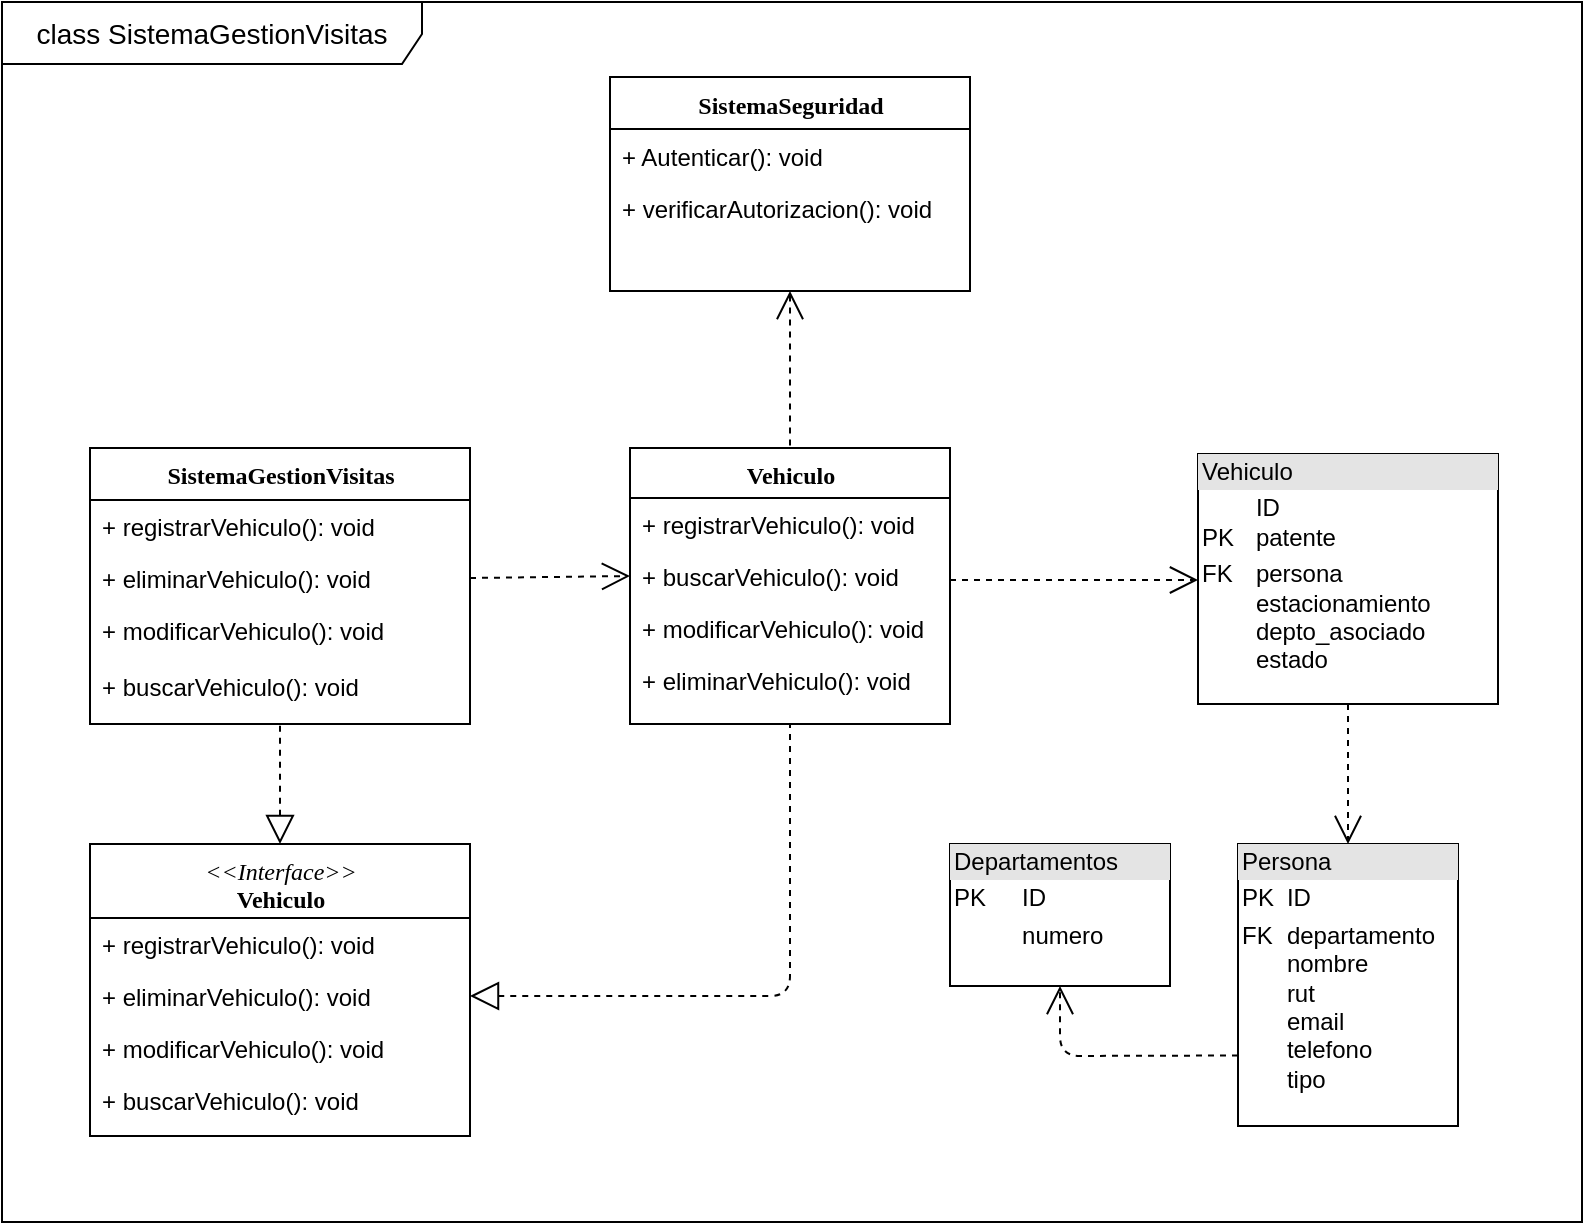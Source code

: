<mxfile version="10.6.7" type="device"><diagram name="Page-1" id="9f46799a-70d6-7492-0946-bef42562c5a5"><mxGraphModel dx="1400" dy="672" grid="1" gridSize="10" guides="1" tooltips="1" connect="1" arrows="1" fold="1" page="1" pageScale="1" pageWidth="1100" pageHeight="850" background="#ffffff" math="0" shadow="0"><root><mxCell id="0"/><mxCell id="1" parent="0"/><mxCell id="GkAajKtFIGLuhse4K5WX-2" value="&lt;font style=&quot;font-size: 14px&quot;&gt;class SistemaGestionVisitas&lt;/font&gt;" style="shape=umlFrame;whiteSpace=wrap;html=1;width=210;height=31;" parent="1" vertex="1"><mxGeometry x="40" y="80" width="790" height="610" as="geometry"/></mxCell><mxCell id="78961159f06e98e8-17" value="SistemaSeguridad" style="swimlane;html=1;fontStyle=1;align=center;verticalAlign=top;childLayout=stackLayout;horizontal=1;startSize=26;horizontalStack=0;resizeParent=1;resizeLast=0;collapsible=1;marginBottom=0;swimlaneFillColor=#ffffff;rounded=0;shadow=0;comic=0;labelBackgroundColor=none;strokeColor=#000000;strokeWidth=1;fillColor=none;fontFamily=Verdana;fontSize=12;fontColor=#000000;" parent="1" vertex="1"><mxGeometry x="344" y="117.5" width="180" height="107" as="geometry"/></mxCell><mxCell id="78961159f06e98e8-20" value="+ Autenticar(): void" style="text;html=1;strokeColor=none;fillColor=none;align=left;verticalAlign=top;spacingLeft=4;spacingRight=4;whiteSpace=wrap;overflow=hidden;rotatable=0;points=[[0,0.5],[1,0.5]];portConstraint=eastwest;" parent="78961159f06e98e8-17" vertex="1"><mxGeometry y="26" width="180" height="26" as="geometry"/></mxCell><mxCell id="78961159f06e98e8-27" value="+ verificarAutorizacion(): void" style="text;html=1;strokeColor=none;fillColor=none;align=left;verticalAlign=top;spacingLeft=4;spacingRight=4;whiteSpace=wrap;overflow=hidden;rotatable=0;points=[[0,0.5],[1,0.5]];portConstraint=eastwest;" parent="78961159f06e98e8-17" vertex="1"><mxGeometry y="52" width="180" height="26" as="geometry"/></mxCell><mxCell id="78961159f06e98e8-69" value="Vehiculo" style="swimlane;html=1;fontStyle=1;align=center;verticalAlign=top;childLayout=stackLayout;horizontal=1;startSize=25;horizontalStack=0;resizeParent=1;resizeLast=0;collapsible=1;marginBottom=0;swimlaneFillColor=#ffffff;rounded=0;shadow=0;comic=0;labelBackgroundColor=none;strokeColor=#000000;strokeWidth=1;fillColor=none;fontFamily=Verdana;fontSize=12;fontColor=#000000;" parent="1" vertex="1"><mxGeometry x="354" y="303" width="160" height="138" as="geometry"/></mxCell><mxCell id="ipyEARP5-KEgsoyCmI8W-16" value="+ registrarVehiculo(): void" style="text;html=1;strokeColor=none;fillColor=none;align=left;verticalAlign=top;spacingLeft=4;spacingRight=4;whiteSpace=wrap;overflow=hidden;rotatable=0;points=[[0,0.5],[1,0.5]];portConstraint=eastwest;" parent="78961159f06e98e8-69" vertex="1"><mxGeometry y="25" width="160" height="26" as="geometry"/></mxCell><mxCell id="ipyEARP5-KEgsoyCmI8W-19" value="+ buscarVehiculo(): void" style="text;html=1;strokeColor=none;fillColor=none;align=left;verticalAlign=top;spacingLeft=4;spacingRight=4;whiteSpace=wrap;overflow=hidden;rotatable=0;points=[[0,0.5],[1,0.5]];portConstraint=eastwest;" parent="78961159f06e98e8-69" vertex="1"><mxGeometry y="51" width="160" height="26" as="geometry"/></mxCell><mxCell id="ipyEARP5-KEgsoyCmI8W-18" value="+ modificarVehiculo(): void" style="text;html=1;strokeColor=none;fillColor=none;align=left;verticalAlign=top;spacingLeft=4;spacingRight=4;whiteSpace=wrap;overflow=hidden;rotatable=0;points=[[0,0.5],[1,0.5]];portConstraint=eastwest;" parent="78961159f06e98e8-69" vertex="1"><mxGeometry y="77" width="160" height="26" as="geometry"/></mxCell><mxCell id="ipyEARP5-KEgsoyCmI8W-17" value="+ eliminarVehiculo(): void" style="text;html=1;strokeColor=none;fillColor=none;align=left;verticalAlign=top;spacingLeft=4;spacingRight=4;whiteSpace=wrap;overflow=hidden;rotatable=0;points=[[0,0.5],[1,0.5]];portConstraint=eastwest;" parent="78961159f06e98e8-69" vertex="1"><mxGeometry y="103" width="160" height="26" as="geometry"/></mxCell><mxCell id="ipyEARP5-KEgsoyCmI8W-5" value="SistemaGestionVisitas" style="swimlane;html=1;fontStyle=1;align=center;verticalAlign=top;childLayout=stackLayout;horizontal=1;startSize=26;horizontalStack=0;resizeParent=1;resizeLast=0;collapsible=1;marginBottom=0;swimlaneFillColor=#ffffff;rounded=0;shadow=0;comic=0;labelBackgroundColor=none;strokeColor=#000000;strokeWidth=1;fillColor=none;fontFamily=Verdana;fontSize=12;fontColor=#000000;" parent="1" vertex="1"><mxGeometry x="84" y="303" width="190" height="138" as="geometry"/></mxCell><mxCell id="ipyEARP5-KEgsoyCmI8W-6" value="+ registrarVehiculo(): void" style="text;html=1;strokeColor=none;fillColor=none;align=left;verticalAlign=top;spacingLeft=4;spacingRight=4;whiteSpace=wrap;overflow=hidden;rotatable=0;points=[[0,0.5],[1,0.5]];portConstraint=eastwest;" parent="ipyEARP5-KEgsoyCmI8W-5" vertex="1"><mxGeometry y="26" width="190" height="26" as="geometry"/></mxCell><mxCell id="ipyEARP5-KEgsoyCmI8W-7" value="+ eliminarVehiculo(): void" style="text;html=1;strokeColor=none;fillColor=none;align=left;verticalAlign=top;spacingLeft=4;spacingRight=4;whiteSpace=wrap;overflow=hidden;rotatable=0;points=[[0,0.5],[1,0.5]];portConstraint=eastwest;" parent="ipyEARP5-KEgsoyCmI8W-5" vertex="1"><mxGeometry y="52" width="190" height="26" as="geometry"/></mxCell><mxCell id="ipyEARP5-KEgsoyCmI8W-8" value="+ modificarVehiculo(): void" style="text;html=1;strokeColor=none;fillColor=none;align=left;verticalAlign=top;spacingLeft=4;spacingRight=4;whiteSpace=wrap;overflow=hidden;rotatable=0;points=[[0,0.5],[1,0.5]];portConstraint=eastwest;" parent="ipyEARP5-KEgsoyCmI8W-5" vertex="1"><mxGeometry y="78" width="190" height="26" as="geometry"/></mxCell><mxCell id="ipyEARP5-KEgsoyCmI8W-10" value="+ buscarVehiculo(): void" style="text;html=1;strokeColor=none;fillColor=none;align=left;verticalAlign=top;spacingLeft=4;spacingRight=4;whiteSpace=wrap;overflow=hidden;rotatable=0;points=[[0,0.5],[1,0.5]];portConstraint=eastwest;" parent="1" vertex="1"><mxGeometry x="84" y="408.5" width="190" height="26" as="geometry"/></mxCell><mxCell id="ipyEARP5-KEgsoyCmI8W-11" value="&lt;i style=&quot;font-weight: normal&quot;&gt;&lt;font style=&quot;font-size: 12px&quot;&gt;&amp;lt;&amp;lt;Interface&amp;gt;&amp;gt;&lt;/font&gt;&lt;/i&gt;&lt;br&gt;Vehiculo" style="swimlane;html=1;fontStyle=1;align=center;verticalAlign=top;childLayout=stackLayout;horizontal=1;startSize=37;horizontalStack=0;resizeParent=1;resizeLast=0;collapsible=1;marginBottom=0;swimlaneFillColor=#ffffff;rounded=0;shadow=0;comic=0;labelBackgroundColor=none;strokeColor=#000000;strokeWidth=1;fillColor=none;fontFamily=Verdana;fontSize=12;fontColor=#000000;" parent="1" vertex="1"><mxGeometry x="84" y="501" width="190" height="146" as="geometry"/></mxCell><mxCell id="ipyEARP5-KEgsoyCmI8W-12" value="+ registrarVehiculo(): void" style="text;html=1;strokeColor=none;fillColor=none;align=left;verticalAlign=top;spacingLeft=4;spacingRight=4;whiteSpace=wrap;overflow=hidden;rotatable=0;points=[[0,0.5],[1,0.5]];portConstraint=eastwest;" parent="ipyEARP5-KEgsoyCmI8W-11" vertex="1"><mxGeometry y="37" width="190" height="26" as="geometry"/></mxCell><mxCell id="ipyEARP5-KEgsoyCmI8W-13" value="+ eliminarVehiculo(): void" style="text;html=1;strokeColor=none;fillColor=none;align=left;verticalAlign=top;spacingLeft=4;spacingRight=4;whiteSpace=wrap;overflow=hidden;rotatable=0;points=[[0,0.5],[1,0.5]];portConstraint=eastwest;" parent="ipyEARP5-KEgsoyCmI8W-11" vertex="1"><mxGeometry y="63" width="190" height="26" as="geometry"/></mxCell><mxCell id="ipyEARP5-KEgsoyCmI8W-14" value="+ modificarVehiculo(): void" style="text;html=1;strokeColor=none;fillColor=none;align=left;verticalAlign=top;spacingLeft=4;spacingRight=4;whiteSpace=wrap;overflow=hidden;rotatable=0;points=[[0,0.5],[1,0.5]];portConstraint=eastwest;" parent="ipyEARP5-KEgsoyCmI8W-11" vertex="1"><mxGeometry y="89" width="190" height="26" as="geometry"/></mxCell><mxCell id="ipyEARP5-KEgsoyCmI8W-15" value="+ buscarVehiculo(): void" style="text;html=1;strokeColor=none;fillColor=none;align=left;verticalAlign=top;spacingLeft=4;spacingRight=4;whiteSpace=wrap;overflow=hidden;rotatable=0;points=[[0,0.5],[1,0.5]];portConstraint=eastwest;" parent="ipyEARP5-KEgsoyCmI8W-11" vertex="1"><mxGeometry y="115" width="190" height="26" as="geometry"/></mxCell><mxCell id="ipyEARP5-KEgsoyCmI8W-20" value="" style="endArrow=none;html=1;exitX=1;exitY=0.5;exitDx=0;exitDy=0;endSize=6;endFill=0;startArrow=block;startFill=0;startSize=12;dashed=1;entryX=0.5;entryY=1;entryDx=0;entryDy=0;" parent="1" source="ipyEARP5-KEgsoyCmI8W-13" target="78961159f06e98e8-69" edge="1"><mxGeometry width="50" height="50" relative="1" as="geometry"><mxPoint x="384" y="620" as="sourcePoint"/><mxPoint x="434" y="450" as="targetPoint"/><Array as="points"><mxPoint x="434" y="577"/></Array></mxGeometry></mxCell><mxCell id="ipyEARP5-KEgsoyCmI8W-22" value="" style="endArrow=none;html=1;dashed=1;exitX=0.5;exitY=1;exitDx=0;exitDy=0;entryX=0.5;entryY=0;entryDx=0;entryDy=0;startArrow=open;startFill=0;startSize=12;" parent="1" source="78961159f06e98e8-17" target="78961159f06e98e8-69" edge="1"><mxGeometry width="50" height="50" relative="1" as="geometry"><mxPoint x="544" y="114" as="sourcePoint"/><mxPoint x="594" y="64" as="targetPoint"/></mxGeometry></mxCell><mxCell id="ipyEARP5-KEgsoyCmI8W-26" value="&lt;div style=&quot;box-sizing: border-box ; width: 100% ; background: #e4e4e4 ; padding: 2px&quot;&gt;Vehiculo&lt;/div&gt;&lt;table style=&quot;width: 100% ; font-size: 1em&quot; cellpadding=&quot;2&quot; cellspacing=&quot;0&quot;&gt;&lt;tbody&gt;&lt;tr&gt;&lt;td&gt;&lt;br&gt;PK&lt;/td&gt;&lt;td&gt;ID&lt;br&gt;patente&lt;br&gt;&lt;/td&gt;&lt;/tr&gt;&lt;tr&gt;&lt;td&gt;FK&lt;br&gt;&lt;br&gt;&lt;br&gt;&lt;br&gt;&lt;/td&gt;&lt;td&gt;persona&lt;br&gt;estacionamiento&lt;br&gt;depto_asociado&lt;br&gt;estado&lt;/td&gt;&lt;/tr&gt;&lt;tr&gt;&lt;td&gt;&lt;/td&gt;&lt;td&gt;&lt;br&gt;&lt;br&gt;&lt;/td&gt;&lt;/tr&gt;&lt;/tbody&gt;&lt;/table&gt;" style="verticalAlign=top;align=left;overflow=fill;html=1;" parent="1" vertex="1"><mxGeometry x="638" y="306" width="150" height="125" as="geometry"/></mxCell><mxCell id="ipyEARP5-KEgsoyCmI8W-27" value="&lt;div style=&quot;box-sizing: border-box ; width: 100% ; background: #e4e4e4 ; padding: 2px&quot;&gt;Persona&lt;/div&gt;&lt;table style=&quot;width: 100% ; font-size: 1em&quot; cellpadding=&quot;2&quot; cellspacing=&quot;0&quot;&gt;&lt;tbody&gt;&lt;tr&gt;&lt;td&gt;PK&lt;/td&gt;&lt;td&gt;ID&lt;/td&gt;&lt;/tr&gt;&lt;tr&gt;&lt;td&gt;FK&lt;br&gt;&lt;br&gt;&lt;br&gt;&lt;br&gt;&lt;br&gt;&lt;br&gt;&lt;/td&gt;&lt;td&gt;departamento&lt;br&gt;nombre&lt;br&gt;rut&lt;br&gt;email&lt;br&gt;telefono&lt;br&gt;tipo&lt;/td&gt;&lt;/tr&gt;&lt;tr&gt;&lt;td&gt;&lt;/td&gt;&lt;td&gt;&lt;br&gt;&lt;br&gt;&lt;/td&gt;&lt;/tr&gt;&lt;/tbody&gt;&lt;/table&gt;" style="verticalAlign=top;align=left;overflow=fill;html=1;" parent="1" vertex="1"><mxGeometry x="658" y="501" width="110" height="141" as="geometry"/></mxCell><mxCell id="ipyEARP5-KEgsoyCmI8W-33" value="" style="endArrow=open;html=1;dashed=1;startArrow=none;startFill=0;startSize=6;endFill=0;endSize=12;exitX=0.5;exitY=1;exitDx=0;exitDy=0;entryX=0.5;entryY=0;entryDx=0;entryDy=0;" parent="1" source="ipyEARP5-KEgsoyCmI8W-26" target="ipyEARP5-KEgsoyCmI8W-27" edge="1"><mxGeometry width="50" height="50" relative="1" as="geometry"><mxPoint x="712.5" y="434.5" as="sourcePoint"/><mxPoint x="712.5" y="479.5" as="targetPoint"/></mxGeometry></mxCell><mxCell id="ipyEARP5-KEgsoyCmI8W-34" value="" style="endArrow=open;html=1;dashed=1;exitX=1;exitY=0.5;exitDx=0;exitDy=0;entryX=0;entryY=0.5;entryDx=0;entryDy=0;startArrow=none;startFill=0;endFill=0;startSize=6;endSize=12;" parent="1" source="ipyEARP5-KEgsoyCmI8W-7" target="ipyEARP5-KEgsoyCmI8W-19" edge="1"><mxGeometry width="50" height="50" relative="1" as="geometry"><mxPoint x="274" y="395" as="sourcePoint"/><mxPoint x="324" y="345" as="targetPoint"/></mxGeometry></mxCell><mxCell id="ipyEARP5-KEgsoyCmI8W-35" value="" style="endArrow=open;html=1;dashed=1;endFill=0;startSize=6;endSize=12;" parent="1" edge="1"><mxGeometry width="50" height="50" relative="1" as="geometry"><mxPoint x="514" y="369" as="sourcePoint"/><mxPoint x="638" y="369" as="targetPoint"/></mxGeometry></mxCell><mxCell id="ipyEARP5-KEgsoyCmI8W-37" value="" style="endArrow=none;html=1;dashed=1;exitX=0.5;exitY=0;exitDx=0;exitDy=0;entryX=0.5;entryY=1;entryDx=0;entryDy=0;endFill=0;startArrow=block;startFill=0;startSize=12;" parent="1" source="ipyEARP5-KEgsoyCmI8W-11" target="ipyEARP5-KEgsoyCmI8W-5" edge="1"><mxGeometry width="50" height="50" relative="1" as="geometry"><mxPoint x="158" y="511" as="sourcePoint"/><mxPoint x="208" y="461" as="targetPoint"/></mxGeometry></mxCell><mxCell id="ipyEARP5-KEgsoyCmI8W-38" value="&lt;div style=&quot;box-sizing: border-box ; width: 100% ; background: #e4e4e4 ; padding: 2px&quot;&gt;Departamentos&lt;/div&gt;&lt;table style=&quot;width: 100% ; font-size: 1em&quot; cellpadding=&quot;2&quot; cellspacing=&quot;0&quot;&gt;&lt;tbody&gt;&lt;tr&gt;&lt;td&gt;PK&lt;/td&gt;&lt;td&gt;ID&lt;/td&gt;&lt;/tr&gt;&lt;tr&gt;&lt;td&gt;&lt;br&gt;&lt;/td&gt;&lt;td&gt;numero&lt;/td&gt;&lt;/tr&gt;&lt;tr&gt;&lt;td&gt;&lt;/td&gt;&lt;td&gt;&lt;br&gt;&lt;/td&gt;&lt;/tr&gt;&lt;/tbody&gt;&lt;/table&gt;" style="verticalAlign=top;align=left;overflow=fill;html=1;" parent="1" vertex="1"><mxGeometry x="514" y="501" width="110" height="71" as="geometry"/></mxCell><mxCell id="ipyEARP5-KEgsoyCmI8W-41" value="" style="endArrow=open;html=1;dashed=1;startArrow=none;startFill=0;startSize=6;endFill=0;endSize=12;exitX=0;exitY=0.75;exitDx=0;exitDy=0;entryX=0.5;entryY=1;entryDx=0;entryDy=0;" parent="1" source="ipyEARP5-KEgsoyCmI8W-27" target="ipyEARP5-KEgsoyCmI8W-38" edge="1"><mxGeometry width="50" height="50" relative="1" as="geometry"><mxPoint x="722.5" y="465.5" as="sourcePoint"/><mxPoint x="722.5" y="510.5" as="targetPoint"/><Array as="points"><mxPoint x="569" y="607"/></Array></mxGeometry></mxCell></root></mxGraphModel></diagram></mxfile>